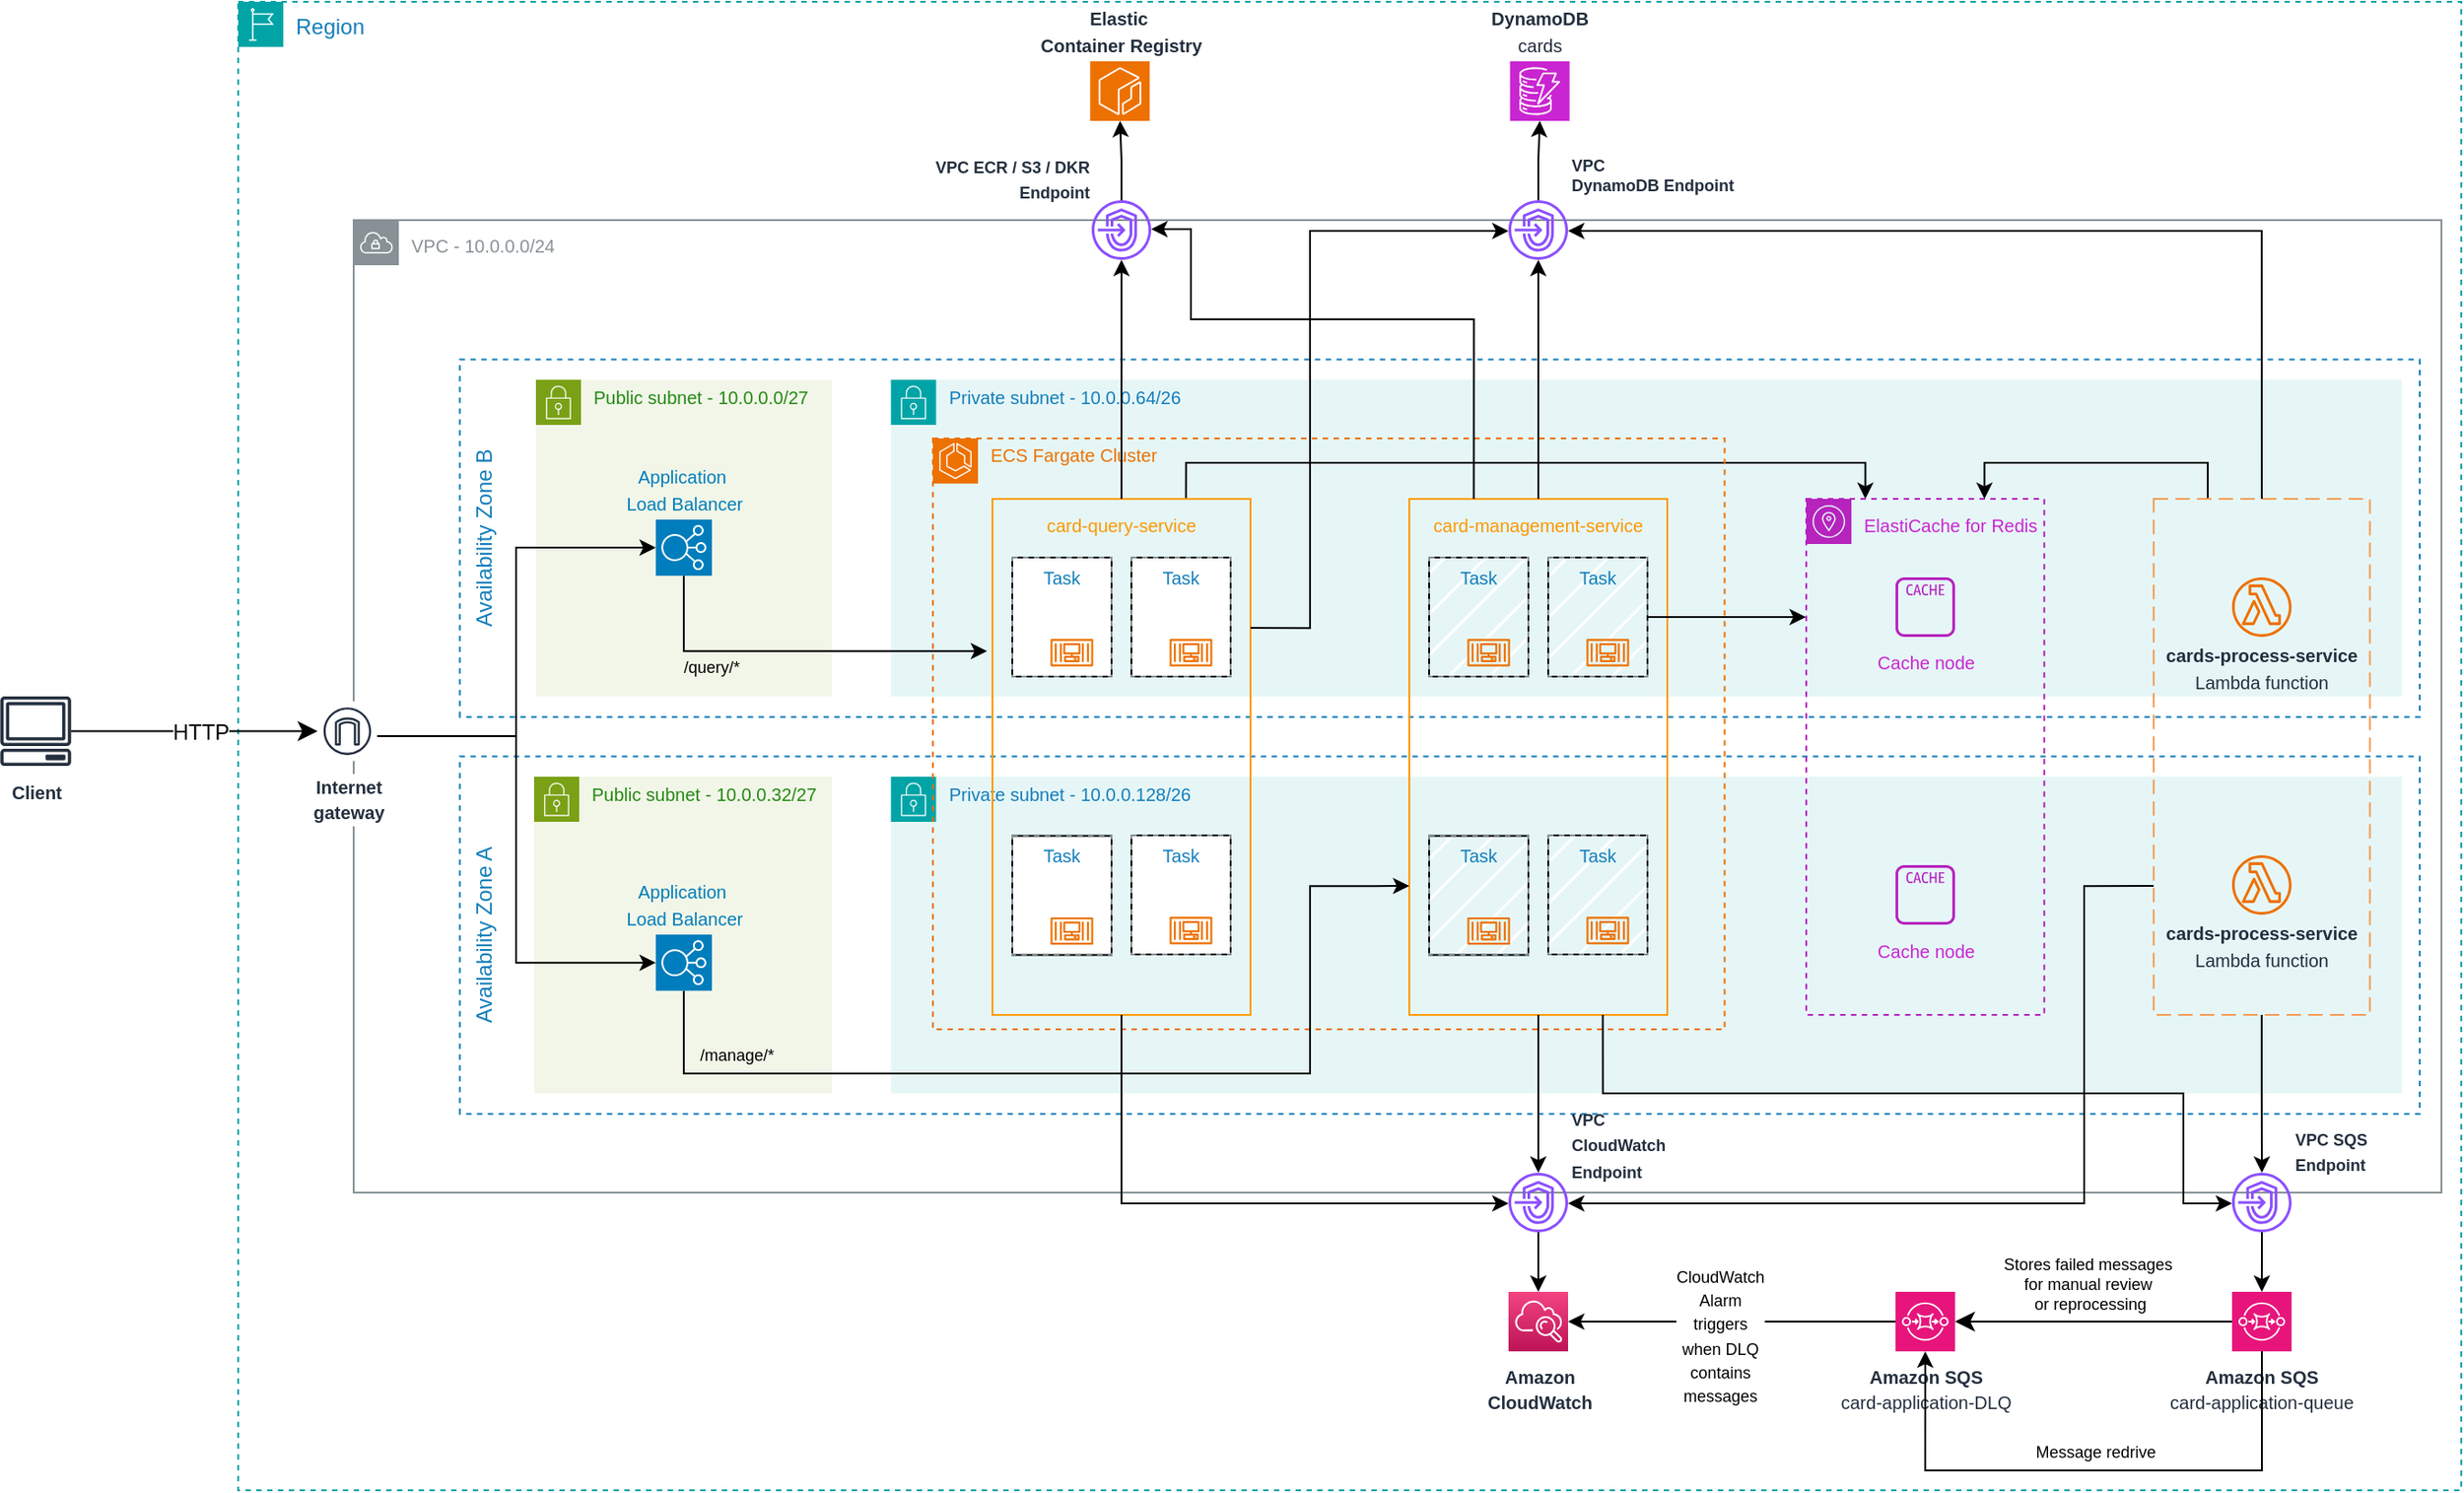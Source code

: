 <mxfile version="26.0.11">
  <diagram id="Ht1M8jgEwFfnCIfOTk4-" name="Page-1">
    <mxGraphModel dx="2288" dy="944" grid="1" gridSize="11" guides="1" tooltips="1" connect="1" arrows="1" fold="1" page="1" pageScale="1" pageWidth="827" pageHeight="1169" math="0" shadow="0">
      <root>
        <mxCell id="0" />
        <mxCell id="1" parent="0" />
        <mxCell id="OBDbfrFFLyQ_XfbNpogA-440" value="Region" style="points=[[0,0],[0.25,0],[0.5,0],[0.75,0],[1,0],[1,0.25],[1,0.5],[1,0.75],[1,1],[0.75,1],[0.5,1],[0.25,1],[0,1],[0,0.75],[0,0.5],[0,0.25]];outlineConnect=0;gradientColor=none;html=1;whiteSpace=wrap;fontSize=12;fontStyle=0;container=0;pointerEvents=0;collapsible=0;recursiveResize=0;shape=mxgraph.aws4.group;grIcon=mxgraph.aws4.group_region;strokeColor=#00A4A6;fillColor=none;verticalAlign=top;align=left;spacingLeft=30;fontColor=#147EBA;dashed=1;" vertex="1" parent="1">
          <mxGeometry x="-682" y="88" width="1232" height="825" as="geometry" />
        </mxCell>
        <mxCell id="OBDbfrFFLyQ_XfbNpogA-289" value="Availability Zone A" style="fillColor=none;strokeColor=#147EBA;dashed=1;verticalAlign=top;fontStyle=0;fontColor=#147EBA;whiteSpace=wrap;html=1;rotation=-90;" vertex="1" parent="1">
          <mxGeometry x="-115.17" y="62.21" width="198.12" height="1086.13" as="geometry" />
        </mxCell>
        <mxCell id="OBDbfrFFLyQ_XfbNpogA-439" value="&lt;font style=&quot;font-size: 10px;&quot;&gt;VPC - 10.0.0.0/24&lt;/font&gt;" style="sketch=0;outlineConnect=0;gradientColor=none;html=1;whiteSpace=wrap;fontSize=12;fontStyle=0;shape=mxgraph.aws4.group;grIcon=mxgraph.aws4.group_vpc;strokeColor=#879196;fillColor=none;verticalAlign=top;align=left;spacingLeft=30;fontColor=#879196;dashed=0;" vertex="1" parent="1">
          <mxGeometry x="-618" y="209" width="1157" height="539" as="geometry" />
        </mxCell>
        <mxCell id="OBDbfrFFLyQ_XfbNpogA-331" value="&lt;font style=&quot;font-size: 10px;&quot;&gt;Private subnet&lt;/font&gt;&lt;span style=&quot;font-size: 10px;&quot;&gt;&amp;nbsp;- 10.0.0.128/26&lt;/span&gt;" style="points=[[0,0],[0.25,0],[0.5,0],[0.75,0],[1,0],[1,0.25],[1,0.5],[1,0.75],[1,1],[0.75,1],[0.5,1],[0.25,1],[0,1],[0,0.75],[0,0.5],[0,0.25]];outlineConnect=0;gradientColor=none;html=1;whiteSpace=wrap;fontSize=12;fontStyle=0;container=1;pointerEvents=0;collapsible=0;recursiveResize=0;shape=mxgraph.aws4.group;grIcon=mxgraph.aws4.group_security_group;grStroke=0;strokeColor=#00A4A6;fillColor=#E6F6F7;verticalAlign=top;align=left;spacingLeft=30;fontColor=#147EBA;dashed=0;movable=1;resizable=1;rotatable=1;deletable=1;editable=1;locked=0;connectable=1;spacingTop=-5;" vertex="1" parent="1">
          <mxGeometry x="-320.25" y="517.56" width="837.25" height="175.45" as="geometry" />
        </mxCell>
        <mxCell id="OBDbfrFFLyQ_XfbNpogA-227" value="Availability Zone B" style="fillColor=none;strokeColor=#147EBA;dashed=1;verticalAlign=top;fontStyle=0;fontColor=#147EBA;whiteSpace=wrap;html=1;rotation=-90;movable=1;resizable=1;rotatable=1;deletable=1;editable=1;locked=0;connectable=1;" vertex="1" parent="1">
          <mxGeometry x="-115.17" y="-157.8" width="198.12" height="1086.15" as="geometry" />
        </mxCell>
        <mxCell id="OBDbfrFFLyQ_XfbNpogA-23" value="&lt;font style=&quot;font-size: 10px;&quot;&gt;Private subnet -&amp;nbsp;&lt;/font&gt;&lt;span style=&quot;font-size: 10px;&quot;&gt;10.0.0.64/26&lt;/span&gt;" style="points=[[0,0],[0.25,0],[0.5,0],[0.75,0],[1,0],[1,0.25],[1,0.5],[1,0.75],[1,1],[0.75,1],[0.5,1],[0.25,1],[0,1],[0,0.75],[0,0.5],[0,0.25]];outlineConnect=0;gradientColor=none;html=1;whiteSpace=wrap;fontSize=12;fontStyle=0;container=1;pointerEvents=0;collapsible=0;recursiveResize=0;shape=mxgraph.aws4.group;grIcon=mxgraph.aws4.group_security_group;grStroke=0;strokeColor=#00A4A6;fillColor=#E6F6F7;verticalAlign=top;align=left;spacingLeft=30;fontColor=#147EBA;dashed=0;movable=1;resizable=1;rotatable=1;deletable=1;editable=1;locked=0;connectable=1;spacingTop=-5;" vertex="1" parent="1">
          <mxGeometry x="-320.25" y="297.55" width="837.25" height="175.45" as="geometry" />
        </mxCell>
        <mxCell id="OBDbfrFFLyQ_XfbNpogA-418" style="edgeStyle=orthogonalEdgeStyle;rounded=0;orthogonalLoop=1;jettySize=auto;html=1;exitX=0.75;exitY=0;exitDx=0;exitDy=0;" edge="1" parent="OBDbfrFFLyQ_XfbNpogA-23" source="OBDbfrFFLyQ_XfbNpogA-59" target="OBDbfrFFLyQ_XfbNpogA-207">
          <mxGeometry relative="1" as="geometry">
            <Array as="points">
              <mxPoint x="164" y="46" />
              <mxPoint x="540" y="46" />
            </Array>
          </mxGeometry>
        </mxCell>
        <mxCell id="OBDbfrFFLyQ_XfbNpogA-59" value="&lt;font style=&quot;font-size: 10px; color: rgb(252, 151, 0);&quot;&gt;card-query-service&lt;/font&gt;" style="fillColor=none;strokeColor=#FF9900;verticalAlign=top;fontStyle=0;fontColor=#147EBA;whiteSpace=wrap;html=1;movable=1;resizable=1;rotatable=1;deletable=1;editable=1;locked=0;connectable=1;" vertex="1" parent="OBDbfrFFLyQ_XfbNpogA-23">
          <mxGeometry x="56.25" y="66" width="143" height="286" as="geometry" />
        </mxCell>
        <mxCell id="OBDbfrFFLyQ_XfbNpogA-176" value="" style="group;strokeColor=default;fillColor=default;" vertex="1" connectable="0" parent="OBDbfrFFLyQ_XfbNpogA-23">
          <mxGeometry x="67.25" y="98.45" width="55" height="66" as="geometry" />
        </mxCell>
        <mxCell id="PZve3WB99vvV3nz0ZgWc-186" value="&lt;span style=&quot;color: rgb(20, 126, 186);&quot;&gt;&lt;font style=&quot;font-size: 10px;&quot;&gt;Task&lt;/font&gt;&lt;/span&gt;" style="outlineConnect=0;gradientColor=none;html=1;whiteSpace=wrap;fontSize=12;fontStyle=0;strokeColor=#879196;fillColor=none;verticalAlign=top;align=center;fontColor=#879196;dashed=1;spacingTop=-3;" parent="OBDbfrFFLyQ_XfbNpogA-176" vertex="1">
          <mxGeometry width="55" height="66" as="geometry" />
        </mxCell>
        <mxCell id="PZve3WB99vvV3nz0ZgWc-184" value="" style="shape=image;html=1;verticalAlign=top;verticalLabelPosition=bottom;labelBackgroundColor=#ffffff;imageAspect=0;aspect=fixed;image=https://cdn0.iconfinder.com/data/icons/social-media-2104/24/social_media_social_media_logo_docker-128.png" parent="OBDbfrFFLyQ_XfbNpogA-176" vertex="1">
          <mxGeometry x="10.155" y="25.12" width="20" height="20" as="geometry" />
        </mxCell>
        <mxCell id="PZve3WB99vvV3nz0ZgWc-185" value="" style="sketch=0;outlineConnect=0;fontColor=#232F3E;gradientColor=none;fillColor=#ED7100;strokeColor=none;dashed=0;verticalLabelPosition=bottom;verticalAlign=top;align=center;html=1;fontSize=12;fontStyle=0;aspect=fixed;pointerEvents=1;shape=mxgraph.aws4.container_3;" parent="OBDbfrFFLyQ_XfbNpogA-176" vertex="1">
          <mxGeometry x="21.19" y="45.12" width="23.625" height="15.251" as="geometry" />
        </mxCell>
        <mxCell id="OBDbfrFFLyQ_XfbNpogA-177" value="" style="group;strokeColor=default;fillColor=default;" vertex="1" connectable="0" parent="OBDbfrFFLyQ_XfbNpogA-23">
          <mxGeometry x="133.25" y="98.45" width="55" height="66" as="geometry" />
        </mxCell>
        <mxCell id="OBDbfrFFLyQ_XfbNpogA-178" value="&lt;span style=&quot;color: rgb(20, 126, 186);&quot;&gt;&lt;font style=&quot;font-size: 10px;&quot;&gt;Task&lt;/font&gt;&lt;/span&gt;" style="outlineConnect=0;gradientColor=none;html=1;whiteSpace=wrap;fontSize=12;fontStyle=0;strokeColor=#879196;fillColor=none;verticalAlign=top;align=center;fontColor=#879196;dashed=1;spacingTop=-3;" vertex="1" parent="OBDbfrFFLyQ_XfbNpogA-177">
          <mxGeometry width="55" height="66" as="geometry" />
        </mxCell>
        <mxCell id="OBDbfrFFLyQ_XfbNpogA-179" value="" style="shape=image;html=1;verticalAlign=top;verticalLabelPosition=bottom;labelBackgroundColor=#ffffff;imageAspect=0;aspect=fixed;image=https://cdn0.iconfinder.com/data/icons/social-media-2104/24/social_media_social_media_logo_docker-128.png" vertex="1" parent="OBDbfrFFLyQ_XfbNpogA-177">
          <mxGeometry x="10.155" y="25.12" width="20" height="20" as="geometry" />
        </mxCell>
        <mxCell id="OBDbfrFFLyQ_XfbNpogA-180" value="" style="sketch=0;outlineConnect=0;fontColor=#232F3E;gradientColor=none;fillColor=#ED7100;strokeColor=none;dashed=0;verticalLabelPosition=bottom;verticalAlign=top;align=center;html=1;fontSize=12;fontStyle=0;aspect=fixed;pointerEvents=1;shape=mxgraph.aws4.container_3;" vertex="1" parent="OBDbfrFFLyQ_XfbNpogA-177">
          <mxGeometry x="21.19" y="45.12" width="23.625" height="15.251" as="geometry" />
        </mxCell>
        <mxCell id="OBDbfrFFLyQ_XfbNpogA-181" value="" style="group;strokeColor=default;fillColor=default;" vertex="1" connectable="0" parent="OBDbfrFFLyQ_XfbNpogA-23">
          <mxGeometry x="67.25" y="252.73" width="55" height="66" as="geometry" />
        </mxCell>
        <mxCell id="OBDbfrFFLyQ_XfbNpogA-182" value="&lt;span style=&quot;color: rgb(20, 126, 186);&quot;&gt;&lt;font style=&quot;font-size: 10px;&quot;&gt;Task&lt;/font&gt;&lt;/span&gt;" style="outlineConnect=0;gradientColor=none;html=1;whiteSpace=wrap;fontSize=12;fontStyle=0;strokeColor=#879196;fillColor=none;verticalAlign=top;align=center;fontColor=#879196;dashed=1;spacingTop=-3;" vertex="1" parent="OBDbfrFFLyQ_XfbNpogA-181">
          <mxGeometry width="55" height="66" as="geometry" />
        </mxCell>
        <mxCell id="OBDbfrFFLyQ_XfbNpogA-183" value="" style="shape=image;html=1;verticalAlign=top;verticalLabelPosition=bottom;labelBackgroundColor=#ffffff;imageAspect=0;aspect=fixed;image=https://cdn0.iconfinder.com/data/icons/social-media-2104/24/social_media_social_media_logo_docker-128.png" vertex="1" parent="OBDbfrFFLyQ_XfbNpogA-181">
          <mxGeometry x="10.155" y="25.12" width="20" height="20" as="geometry" />
        </mxCell>
        <mxCell id="OBDbfrFFLyQ_XfbNpogA-184" value="" style="sketch=0;outlineConnect=0;fontColor=#232F3E;gradientColor=none;fillColor=#ED7100;strokeColor=none;dashed=0;verticalLabelPosition=bottom;verticalAlign=top;align=center;html=1;fontSize=12;fontStyle=0;aspect=fixed;pointerEvents=1;shape=mxgraph.aws4.container_3;" vertex="1" parent="OBDbfrFFLyQ_XfbNpogA-181">
          <mxGeometry x="21.19" y="45.12" width="23.625" height="15.251" as="geometry" />
        </mxCell>
        <mxCell id="OBDbfrFFLyQ_XfbNpogA-362" value="&lt;font style=&quot;font-size: 10px; color: rgb(252, 151, 0);&quot;&gt;card-management-service&lt;/font&gt;" style="fillColor=none;strokeColor=#FF9900;verticalAlign=top;fontStyle=0;fontColor=#147EBA;whiteSpace=wrap;html=1;" vertex="1" parent="OBDbfrFFLyQ_XfbNpogA-23">
          <mxGeometry x="287.25" y="66" width="143" height="286" as="geometry" />
        </mxCell>
        <mxCell id="OBDbfrFFLyQ_XfbNpogA-363" value="" style="group;strokeColor=default;fillColor=default;fillStyle=hatch;" vertex="1" connectable="0" parent="OBDbfrFFLyQ_XfbNpogA-23">
          <mxGeometry x="298.25" y="98.45" width="55" height="66" as="geometry" />
        </mxCell>
        <mxCell id="OBDbfrFFLyQ_XfbNpogA-364" value="&lt;span style=&quot;color: rgb(20, 126, 186);&quot;&gt;&lt;font style=&quot;font-size: 10px;&quot;&gt;Task&lt;/font&gt;&lt;/span&gt;" style="outlineConnect=0;gradientColor=none;html=1;whiteSpace=wrap;fontSize=12;fontStyle=0;strokeColor=#879196;fillColor=none;verticalAlign=top;align=center;fontColor=#879196;dashed=1;spacingTop=-3;" vertex="1" parent="OBDbfrFFLyQ_XfbNpogA-363">
          <mxGeometry width="55" height="66" as="geometry" />
        </mxCell>
        <mxCell id="OBDbfrFFLyQ_XfbNpogA-365" value="" style="shape=image;html=1;verticalAlign=top;verticalLabelPosition=bottom;labelBackgroundColor=#ffffff;imageAspect=0;aspect=fixed;image=https://cdn0.iconfinder.com/data/icons/social-media-2104/24/social_media_social_media_logo_docker-128.png" vertex="1" parent="OBDbfrFFLyQ_XfbNpogA-363">
          <mxGeometry x="10.155" y="25.12" width="20" height="20" as="geometry" />
        </mxCell>
        <mxCell id="OBDbfrFFLyQ_XfbNpogA-366" value="" style="sketch=0;outlineConnect=0;fontColor=#232F3E;gradientColor=none;fillColor=#ED7100;strokeColor=none;dashed=0;verticalLabelPosition=bottom;verticalAlign=top;align=center;html=1;fontSize=12;fontStyle=0;aspect=fixed;pointerEvents=1;shape=mxgraph.aws4.container_3;" vertex="1" parent="OBDbfrFFLyQ_XfbNpogA-363">
          <mxGeometry x="21.19" y="45.12" width="23.625" height="15.251" as="geometry" />
        </mxCell>
        <mxCell id="OBDbfrFFLyQ_XfbNpogA-367" value="" style="group;strokeColor=default;fillColor=default;fillStyle=hatch;" vertex="1" connectable="0" parent="OBDbfrFFLyQ_XfbNpogA-23">
          <mxGeometry x="364.25" y="98.45" width="55" height="66" as="geometry" />
        </mxCell>
        <mxCell id="OBDbfrFFLyQ_XfbNpogA-368" value="&lt;span style=&quot;color: rgb(20, 126, 186);&quot;&gt;&lt;font style=&quot;font-size: 10px;&quot;&gt;Task&lt;/font&gt;&lt;/span&gt;" style="outlineConnect=0;gradientColor=none;html=1;whiteSpace=wrap;fontSize=12;fontStyle=0;strokeColor=#879196;fillColor=none;verticalAlign=top;align=center;fontColor=#879196;dashed=1;spacingTop=-3;" vertex="1" parent="OBDbfrFFLyQ_XfbNpogA-367">
          <mxGeometry width="55" height="66" as="geometry" />
        </mxCell>
        <mxCell id="OBDbfrFFLyQ_XfbNpogA-369" value="" style="shape=image;html=1;verticalAlign=top;verticalLabelPosition=bottom;labelBackgroundColor=#ffffff;imageAspect=0;aspect=fixed;image=https://cdn0.iconfinder.com/data/icons/social-media-2104/24/social_media_social_media_logo_docker-128.png" vertex="1" parent="OBDbfrFFLyQ_XfbNpogA-367">
          <mxGeometry x="10.155" y="25.12" width="20" height="20" as="geometry" />
        </mxCell>
        <mxCell id="OBDbfrFFLyQ_XfbNpogA-370" value="" style="sketch=0;outlineConnect=0;fontColor=#232F3E;gradientColor=none;fillColor=#ED7100;strokeColor=none;dashed=0;verticalLabelPosition=bottom;verticalAlign=top;align=center;html=1;fontSize=12;fontStyle=0;aspect=fixed;pointerEvents=1;shape=mxgraph.aws4.container_3;" vertex="1" parent="OBDbfrFFLyQ_XfbNpogA-367">
          <mxGeometry x="21.19" y="45.12" width="23.625" height="15.251" as="geometry" />
        </mxCell>
        <mxCell id="OBDbfrFFLyQ_XfbNpogA-371" value="" style="group;strokeColor=default;fillColor=default;fillStyle=hatch;" vertex="1" connectable="0" parent="OBDbfrFFLyQ_XfbNpogA-23">
          <mxGeometry x="298.25" y="252.73" width="55" height="66" as="geometry" />
        </mxCell>
        <mxCell id="OBDbfrFFLyQ_XfbNpogA-372" value="&lt;span style=&quot;color: rgb(20, 126, 186);&quot;&gt;&lt;font style=&quot;font-size: 10px;&quot;&gt;Task&lt;/font&gt;&lt;/span&gt;" style="outlineConnect=0;gradientColor=none;html=1;whiteSpace=wrap;fontSize=12;fontStyle=0;strokeColor=#879196;fillColor=none;verticalAlign=top;align=center;fontColor=#879196;dashed=1;spacingTop=-3;" vertex="1" parent="OBDbfrFFLyQ_XfbNpogA-371">
          <mxGeometry width="55" height="66" as="geometry" />
        </mxCell>
        <mxCell id="OBDbfrFFLyQ_XfbNpogA-373" value="" style="shape=image;html=1;verticalAlign=top;verticalLabelPosition=bottom;labelBackgroundColor=#ffffff;imageAspect=0;aspect=fixed;image=https://cdn0.iconfinder.com/data/icons/social-media-2104/24/social_media_social_media_logo_docker-128.png" vertex="1" parent="OBDbfrFFLyQ_XfbNpogA-371">
          <mxGeometry x="10.155" y="25.12" width="20" height="20" as="geometry" />
        </mxCell>
        <mxCell id="OBDbfrFFLyQ_XfbNpogA-374" value="" style="sketch=0;outlineConnect=0;fontColor=#232F3E;gradientColor=none;fillColor=#ED7100;strokeColor=none;dashed=0;verticalLabelPosition=bottom;verticalAlign=top;align=center;html=1;fontSize=12;fontStyle=0;aspect=fixed;pointerEvents=1;shape=mxgraph.aws4.container_3;" vertex="1" parent="OBDbfrFFLyQ_XfbNpogA-371">
          <mxGeometry x="21.19" y="45.12" width="23.625" height="15.251" as="geometry" />
        </mxCell>
        <mxCell id="OBDbfrFFLyQ_XfbNpogA-375" value="" style="group;strokeColor=default;fillColor=default;fillStyle=hatch;" vertex="1" connectable="0" parent="OBDbfrFFLyQ_XfbNpogA-23">
          <mxGeometry x="364.25" y="252.45" width="55" height="66" as="geometry" />
        </mxCell>
        <mxCell id="OBDbfrFFLyQ_XfbNpogA-376" value="&lt;span style=&quot;color: rgb(20, 126, 186);&quot;&gt;&lt;font style=&quot;font-size: 10px;&quot;&gt;Task&lt;/font&gt;&lt;/span&gt;" style="outlineConnect=0;gradientColor=none;html=1;whiteSpace=wrap;fontSize=12;fontStyle=0;strokeColor=#879196;fillColor=none;verticalAlign=top;align=center;fontColor=#879196;dashed=1;spacingTop=-3;" vertex="1" parent="OBDbfrFFLyQ_XfbNpogA-375">
          <mxGeometry width="55" height="66" as="geometry" />
        </mxCell>
        <mxCell id="OBDbfrFFLyQ_XfbNpogA-377" value="" style="shape=image;html=1;verticalAlign=top;verticalLabelPosition=bottom;labelBackgroundColor=#ffffff;imageAspect=0;aspect=fixed;image=https://cdn0.iconfinder.com/data/icons/social-media-2104/24/social_media_social_media_logo_docker-128.png" vertex="1" parent="OBDbfrFFLyQ_XfbNpogA-375">
          <mxGeometry x="11" y="25.97" width="19.15" height="19.15" as="geometry" />
        </mxCell>
        <mxCell id="OBDbfrFFLyQ_XfbNpogA-378" value="" style="sketch=0;outlineConnect=0;fontColor=#232F3E;gradientColor=none;fillColor=#ED7100;strokeColor=none;dashed=0;verticalLabelPosition=bottom;verticalAlign=top;align=center;html=1;fontSize=12;fontStyle=0;aspect=fixed;pointerEvents=1;shape=mxgraph.aws4.container_3;" vertex="1" parent="OBDbfrFFLyQ_XfbNpogA-375">
          <mxGeometry x="21.19" y="45.12" width="23.625" height="15.251" as="geometry" />
        </mxCell>
        <mxCell id="OBDbfrFFLyQ_XfbNpogA-207" value="&lt;span style=&quot;color: rgb(201, 37, 209);&quot;&gt;&lt;font style=&quot;font-size: 10px;&quot;&gt;ElastiCache&amp;nbsp;&lt;/font&gt;&lt;/span&gt;&lt;span style=&quot;font-size: 10px; color: rgb(201, 37, 209);&quot;&gt;for Redis&lt;/span&gt;" style="sketch=0;outlineConnect=0;gradientColor=none;html=1;whiteSpace=wrap;fontSize=12;fontStyle=0;shape=mxgraph.aws4.group;grIcon=mxgraph.aws4.group_availability_zone;strokeColor=#B623BD;fillColor=none;verticalAlign=top;align=left;spacingLeft=30;fontColor=#545B64;dashed=1;movable=1;resizable=1;rotatable=1;deletable=1;editable=1;locked=0;connectable=1;" vertex="1" parent="OBDbfrFFLyQ_XfbNpogA-23">
          <mxGeometry x="507.25" y="66" width="131.88" height="286" as="geometry" />
        </mxCell>
        <mxCell id="OBDbfrFFLyQ_XfbNpogA-401" style="edgeStyle=orthogonalEdgeStyle;rounded=0;orthogonalLoop=1;jettySize=auto;html=1;exitX=0.25;exitY=0;exitDx=0;exitDy=0;" edge="1" parent="OBDbfrFFLyQ_XfbNpogA-23" source="OBDbfrFFLyQ_XfbNpogA-218" target="OBDbfrFFLyQ_XfbNpogA-207">
          <mxGeometry relative="1" as="geometry">
            <Array as="points">
              <mxPoint x="730" y="46" />
              <mxPoint x="606" y="46" />
            </Array>
          </mxGeometry>
        </mxCell>
        <mxCell id="OBDbfrFFLyQ_XfbNpogA-218" value="" style="rounded=0;arcSize=10;dashed=1;strokeColor=#F59D56;fillColor=none;gradientColor=none;dashPattern=8 4;strokeWidth=1;glass=0;" vertex="1" parent="OBDbfrFFLyQ_XfbNpogA-23">
          <mxGeometry x="699.79" y="66" width="119.81" height="286" as="geometry" />
        </mxCell>
        <mxCell id="OBDbfrFFLyQ_XfbNpogA-216" value="&lt;b&gt;&lt;font style=&quot;font-size: 10px;&quot;&gt;cards-&lt;/font&gt;&lt;/b&gt;&lt;b&gt;&lt;font style=&quot;font-size: 10px;&quot;&gt;process&lt;/font&gt;&lt;/b&gt;&lt;b&gt;&lt;font style=&quot;font-size: 10px;&quot;&gt;-service&lt;/font&gt;&lt;/b&gt;&lt;div&gt;&lt;font style=&quot;font-size: 10px;&quot;&gt;Lambda function&lt;/font&gt;&lt;/div&gt;" style="sketch=0;outlineConnect=0;fontColor=#232F3E;gradientColor=none;fillColor=#ED7100;strokeColor=none;dashed=0;verticalLabelPosition=bottom;verticalAlign=middle;align=center;html=1;fontSize=12;fontStyle=0;aspect=fixed;pointerEvents=1;shape=mxgraph.aws4.lambda_function;" vertex="1" parent="OBDbfrFFLyQ_XfbNpogA-23">
          <mxGeometry x="743.2" y="109.45" width="33" height="33" as="geometry" />
        </mxCell>
        <mxCell id="OBDbfrFFLyQ_XfbNpogA-217" value="&lt;b&gt;&lt;font style=&quot;font-size: 10px;&quot;&gt;cards-&lt;/font&gt;&lt;/b&gt;&lt;b&gt;&lt;font style=&quot;font-size: 10px;&quot;&gt;process&lt;/font&gt;&lt;/b&gt;&lt;b&gt;&lt;font style=&quot;font-size: 10px;&quot;&gt;-service&lt;/font&gt;&lt;/b&gt;&lt;div&gt;&lt;font style=&quot;font-size: 10px;&quot;&gt;Lambda function&lt;/font&gt;&lt;/div&gt;" style="sketch=0;outlineConnect=0;fontColor=#232F3E;gradientColor=none;fillColor=#ED7100;strokeColor=none;dashed=0;verticalLabelPosition=bottom;verticalAlign=middle;align=center;html=1;fontSize=12;fontStyle=0;aspect=fixed;pointerEvents=1;shape=mxgraph.aws4.lambda_function;" vertex="1" parent="OBDbfrFFLyQ_XfbNpogA-23">
          <mxGeometry x="743.2" y="263.45" width="33" height="33" as="geometry" />
        </mxCell>
        <mxCell id="OBDbfrFFLyQ_XfbNpogA-214" value="&lt;font style=&quot;font-size: 10px; color: rgb(201, 37, 209);&quot;&gt;Cache node&lt;/font&gt;" style="sketch=0;outlineConnect=0;fontColor=#232F3E;gradientColor=none;fillColor=#B623BD;strokeColor=none;dashed=0;verticalLabelPosition=bottom;verticalAlign=top;align=center;html=1;fontSize=12;fontStyle=0;aspect=fixed;pointerEvents=1;shape=mxgraph.aws4.cache_node;" vertex="1" parent="OBDbfrFFLyQ_XfbNpogA-23">
          <mxGeometry x="556.69" y="109.45" width="33" height="33" as="geometry" />
        </mxCell>
        <mxCell id="OBDbfrFFLyQ_XfbNpogA-399" style="edgeStyle=orthogonalEdgeStyle;rounded=0;orthogonalLoop=1;jettySize=auto;html=1;" edge="1" parent="OBDbfrFFLyQ_XfbNpogA-23" source="OBDbfrFFLyQ_XfbNpogA-368" target="OBDbfrFFLyQ_XfbNpogA-207">
          <mxGeometry relative="1" as="geometry">
            <Array as="points">
              <mxPoint x="507" y="131" />
              <mxPoint x="507" y="131" />
            </Array>
          </mxGeometry>
        </mxCell>
        <mxCell id="OBDbfrFFLyQ_XfbNpogA-35" value="&lt;span style=&quot;color: rgb(237, 113, 0);&quot;&gt;&lt;font style=&quot;font-size: 10px;&quot;&gt;ECS Fargate&amp;nbsp;&lt;/font&gt;&lt;/span&gt;&lt;span style=&quot;color: rgb(237, 113, 0); font-size: 10px;&quot;&gt;Cluster&lt;/span&gt;" style="sketch=0;outlineConnect=0;gradientColor=none;html=1;whiteSpace=wrap;fontSize=12;fontStyle=0;shape=mxgraph.aws4.group;grIcon=mxgraph.aws4.group_availability_zone;strokeColor=#ED7100;fillColor=none;verticalAlign=top;align=left;spacingLeft=30;fontColor=#545B64;dashed=1;movable=1;resizable=1;rotatable=1;deletable=1;editable=1;locked=0;connectable=1;spacingTop=-5;" vertex="1" parent="OBDbfrFFLyQ_XfbNpogA-23">
          <mxGeometry x="23.25" y="32.45" width="438.75" height="327.55" as="geometry" />
        </mxCell>
        <mxCell id="OBDbfrFFLyQ_XfbNpogA-380" value="" style="sketch=0;points=[[0,0,0],[0.25,0,0],[0.5,0,0],[0.75,0,0],[1,0,0],[0,1,0],[0.25,1,0],[0.5,1,0],[0.75,1,0],[1,1,0],[0,0.25,0],[0,0.5,0],[0,0.75,0],[1,0.25,0],[1,0.5,0],[1,0.75,0]];outlineConnect=0;fontColor=#232F3E;fillColor=#ED7100;strokeColor=#ffffff;dashed=0;verticalLabelPosition=bottom;verticalAlign=top;align=center;html=1;fontSize=12;fontStyle=0;aspect=fixed;shape=mxgraph.aws4.resourceIcon;resIcon=mxgraph.aws4.ecs;" vertex="1" parent="OBDbfrFFLyQ_XfbNpogA-23">
          <mxGeometry x="23.25" y="32.45" width="25" height="25" as="geometry" />
        </mxCell>
        <mxCell id="OBDbfrFFLyQ_XfbNpogA-232" value="&lt;font style=&quot;font-size: 10px;&quot;&gt;Public subnet -&amp;nbsp;&lt;/font&gt;&lt;span style=&quot;font-size: 10px;&quot;&gt;10.0.0.32/27&lt;/span&gt;" style="points=[[0,0],[0.25,0],[0.5,0],[0.75,0],[1,0],[1,0.25],[1,0.5],[1,0.75],[1,1],[0.75,1],[0.5,1],[0.25,1],[0,1],[0,0.75],[0,0.5],[0,0.25]];outlineConnect=0;gradientColor=none;html=1;whiteSpace=wrap;fontSize=12;fontStyle=0;container=0;pointerEvents=0;collapsible=0;recursiveResize=0;shape=mxgraph.aws4.group;grIcon=mxgraph.aws4.group_security_group;grStroke=0;strokeColor=#7AA116;fillColor=#F2F6E8;verticalAlign=top;align=left;spacingLeft=30;fontColor=#248814;dashed=0;movable=1;resizable=1;rotatable=1;deletable=1;editable=1;locked=0;connectable=1;spacingTop=-5;" vertex="1" parent="1">
          <mxGeometry x="-518.01" y="517.56" width="165" height="175.44" as="geometry" />
        </mxCell>
        <mxCell id="OBDbfrFFLyQ_XfbNpogA-22" value="&lt;font style=&quot;font-size: 10px;&quot;&gt;Public subnet -&amp;nbsp;&lt;/font&gt;&lt;span style=&quot;font-size: 10px;&quot;&gt;10.0.0.0/27&lt;/span&gt;" style="points=[[0,0],[0.25,0],[0.5,0],[0.75,0],[1,0],[1,0.25],[1,0.5],[1,0.75],[1,1],[0.75,1],[0.5,1],[0.25,1],[0,1],[0,0.75],[0,0.5],[0,0.25]];outlineConnect=0;gradientColor=none;html=1;whiteSpace=wrap;fontSize=12;fontStyle=0;container=0;pointerEvents=0;collapsible=0;recursiveResize=0;shape=mxgraph.aws4.group;grIcon=mxgraph.aws4.group_security_group;grStroke=0;strokeColor=#7AA116;fillColor=#F2F6E8;verticalAlign=top;align=left;spacingLeft=30;fontColor=#248814;dashed=0;movable=1;resizable=1;rotatable=1;deletable=1;editable=1;locked=0;connectable=1;spacingTop=-5;" vertex="1" parent="1">
          <mxGeometry x="-517" y="297.55" width="164" height="175.45" as="geometry" />
        </mxCell>
        <mxCell id="XqnvShgukf1ZBkbc0cCG-37" style="edgeStyle=none;curved=1;rounded=0;orthogonalLoop=1;jettySize=auto;html=1;fontFamily=Helvetica;fontSize=12;fontColor=default;labelBackgroundColor=#ffffff;startSize=8;endSize=8;startArrow=none;startFill=0;" parent="1" source="pDkn0Hh7Kn7PrUOE6tz0-1" target="XqnvShgukf1ZBkbc0cCG-33" edge="1">
          <mxGeometry relative="1" as="geometry" />
        </mxCell>
        <mxCell id="XqnvShgukf1ZBkbc0cCG-38" value="HTTP" style="edgeLabel;html=1;align=center;verticalAlign=middle;resizable=0;points=[];fontSize=12;strokeColor=default;fontFamily=Helvetica;fontColor=default;labelBackgroundColor=#ffffff;fillColor=default;" parent="XqnvShgukf1ZBkbc0cCG-37" vertex="1" connectable="0">
          <mxGeometry x="0.023" y="1" relative="1" as="geometry">
            <mxPoint x="1" y="1" as="offset" />
          </mxGeometry>
        </mxCell>
        <mxCell id="pDkn0Hh7Kn7PrUOE6tz0-1" value="&lt;b&gt;&lt;font style=&quot;font-size: 10px;&quot;&gt;Client&lt;/font&gt;&lt;/b&gt;" style="sketch=0;outlineConnect=0;fontColor=#232F3E;gradientColor=none;fillColor=#232F3D;strokeColor=none;dashed=0;verticalLabelPosition=bottom;verticalAlign=top;align=center;html=1;fontSize=12;fontStyle=0;aspect=fixed;pointerEvents=1;shape=mxgraph.aws4.client;" parent="1" vertex="1">
          <mxGeometry x="-814" y="473.0" width="39.58" height="38.56" as="geometry" />
        </mxCell>
        <mxCell id="pDkn0Hh7Kn7PrUOE6tz0-60" value="&lt;font&gt;&lt;b&gt;VPC DynamoDB&amp;nbsp;&lt;/b&gt;&lt;/font&gt;&lt;b&gt;Endpoint&lt;/b&gt;" style="sketch=0;outlineConnect=0;fontColor=#232F3E;gradientColor=none;fillColor=#8C4FFF;strokeColor=none;dashed=0;verticalLabelPosition=top;verticalAlign=bottom;align=left;html=1;fontSize=9;fontStyle=0;aspect=fixed;pointerEvents=1;shape=mxgraph.aws4.endpoints;horizontal=1;whiteSpace=wrap;labelPosition=right;spacing=2;spacingTop=2;" parent="1" vertex="1">
          <mxGeometry x="22.0" y="198" width="33" height="33" as="geometry" />
        </mxCell>
        <mxCell id="Hrtiky-oXQzt1fnqMrWW-63" value="&lt;font style=&quot;font-size: 9px;&quot;&gt;&lt;b&gt;VPC SQS&lt;/b&gt;&lt;/font&gt;&lt;div&gt;&lt;font style=&quot;font-size: 9px;&quot;&gt;&lt;b&gt;Endpoint&lt;/b&gt;&lt;/font&gt;&lt;/div&gt;" style="sketch=0;outlineConnect=0;fontColor=#232F3E;gradientColor=none;fillColor=#8C4FFF;strokeColor=none;dashed=0;verticalLabelPosition=top;verticalAlign=top;align=left;html=1;fontSize=12;fontStyle=0;aspect=fixed;pointerEvents=1;shape=mxgraph.aws4.endpoints;labelPosition=right;" parent="1" vertex="1">
          <mxGeometry x="422.95" y="737" width="33" height="33" as="geometry" />
        </mxCell>
        <mxCell id="XqnvShgukf1ZBkbc0cCG-33" value="&lt;font style=&quot;font-size: 10px;&quot;&gt;&lt;b&gt;Internet&lt;br&gt;gateway&lt;/b&gt;&lt;/font&gt;" style="sketch=0;outlineConnect=0;fontColor=#232F3E;gradientColor=none;strokeColor=#232F3E;fillColor=#ffffff;dashed=0;verticalLabelPosition=bottom;verticalAlign=top;align=center;html=1;fontSize=12;fontStyle=0;aspect=fixed;shape=mxgraph.aws4.resourceIcon;resIcon=mxgraph.aws4.internet_gateway;fontFamily=Helvetica;labelBackgroundColor=#ffffff;" parent="1" vertex="1">
          <mxGeometry x="-638" y="475.78" width="33" height="33" as="geometry" />
        </mxCell>
        <mxCell id="OBDbfrFFLyQ_XfbNpogA-437" style="edgeStyle=orthogonalEdgeStyle;rounded=0;orthogonalLoop=1;jettySize=auto;html=1;" edge="1" parent="1" source="PZve3WB99vvV3nz0ZgWc-149" target="cI-_qkn67fijJ2urr3SK-2">
          <mxGeometry relative="1" as="geometry" />
        </mxCell>
        <mxCell id="PZve3WB99vvV3nz0ZgWc-149" value="&lt;font style=&quot;font-size: 9px;&quot;&gt;&lt;b&gt;VPC CloudWatch&lt;/b&gt;&lt;/font&gt;&lt;div&gt;&lt;font style=&quot;font-size: 9px;&quot;&gt;&lt;b&gt;Endpoint&lt;/b&gt;&lt;/font&gt;&lt;/div&gt;" style="sketch=0;outlineConnect=0;fontColor=#232F3E;gradientColor=none;fillColor=#8C4FFF;strokeColor=none;dashed=0;verticalLabelPosition=top;verticalAlign=middle;align=left;html=1;fontSize=12;fontStyle=0;aspect=fixed;pointerEvents=1;shape=mxgraph.aws4.endpoints;horizontal=1;whiteSpace=wrap;labelPosition=right;" parent="1" vertex="1">
          <mxGeometry x="22.0" y="737" width="33" height="33" as="geometry" />
        </mxCell>
        <mxCell id="OBDbfrFFLyQ_XfbNpogA-305" value="" style="edgeStyle=orthogonalEdgeStyle;rounded=0;orthogonalLoop=1;jettySize=auto;html=1;" edge="1" parent="1" source="Hrtiky-oXQzt1fnqMrWW-56" target="XqnvShgukf1ZBkbc0cCG-86">
          <mxGeometry relative="1" as="geometry" />
        </mxCell>
        <mxCell id="Hrtiky-oXQzt1fnqMrWW-56" value="&lt;font style=&quot;font-size: 9px;&quot;&gt;&lt;b&gt;VPC ECR / S3 / DKR&lt;/b&gt;&lt;/font&gt;&lt;div&gt;&lt;font style=&quot;font-size: 9px;&quot;&gt;&lt;b&gt;Endpoint&lt;/b&gt;&lt;/font&gt;&lt;/div&gt;" style="sketch=0;outlineConnect=0;fontColor=#232F3E;gradientColor=none;fillColor=#8C4FFF;strokeColor=none;dashed=0;verticalLabelPosition=top;verticalAlign=top;align=right;html=1;fontSize=12;fontStyle=0;aspect=fixed;pointerEvents=1;shape=mxgraph.aws4.endpoints;labelPosition=left;" parent="1" vertex="1">
          <mxGeometry x="-209" y="198" width="33" height="33" as="geometry" />
        </mxCell>
        <mxCell id="OBDbfrFFLyQ_XfbNpogA-312" style="edgeStyle=orthogonalEdgeStyle;rounded=0;orthogonalLoop=1;jettySize=auto;html=1;entryX=0.5;entryY=1;entryDx=0;entryDy=0;entryPerimeter=0;" edge="1" parent="1" source="pDkn0Hh7Kn7PrUOE6tz0-60" target="XqnvShgukf1ZBkbc0cCG-21">
          <mxGeometry relative="1" as="geometry">
            <Array as="points">
              <mxPoint x="39" y="176" />
              <mxPoint x="39" y="176" />
            </Array>
          </mxGeometry>
        </mxCell>
        <mxCell id="OBDbfrFFLyQ_XfbNpogA-185" value="" style="group;strokeColor=default;fillColor=default;" vertex="1" connectable="0" parent="1">
          <mxGeometry x="-187" y="550" width="55" height="66" as="geometry" />
        </mxCell>
        <mxCell id="OBDbfrFFLyQ_XfbNpogA-186" value="&lt;span style=&quot;color: rgb(20, 126, 186);&quot;&gt;&lt;font style=&quot;font-size: 10px;&quot;&gt;Task&lt;/font&gt;&lt;/span&gt;" style="outlineConnect=0;gradientColor=none;html=1;whiteSpace=wrap;fontSize=12;fontStyle=0;strokeColor=#879196;fillColor=none;verticalAlign=top;align=center;fontColor=#879196;dashed=1;spacingTop=-3;" vertex="1" parent="OBDbfrFFLyQ_XfbNpogA-185">
          <mxGeometry width="55" height="66" as="geometry" />
        </mxCell>
        <mxCell id="OBDbfrFFLyQ_XfbNpogA-187" value="" style="shape=image;html=1;verticalAlign=top;verticalLabelPosition=bottom;labelBackgroundColor=#ffffff;imageAspect=0;aspect=fixed;image=https://cdn0.iconfinder.com/data/icons/social-media-2104/24/social_media_social_media_logo_docker-128.png" vertex="1" parent="OBDbfrFFLyQ_XfbNpogA-185">
          <mxGeometry x="11" y="25.97" width="19.15" height="19.15" as="geometry" />
        </mxCell>
        <mxCell id="OBDbfrFFLyQ_XfbNpogA-188" value="" style="sketch=0;outlineConnect=0;fontColor=#232F3E;gradientColor=none;fillColor=#ED7100;strokeColor=none;dashed=0;verticalLabelPosition=bottom;verticalAlign=top;align=center;html=1;fontSize=12;fontStyle=0;aspect=fixed;pointerEvents=1;shape=mxgraph.aws4.container_3;" vertex="1" parent="OBDbfrFFLyQ_XfbNpogA-185">
          <mxGeometry x="21.19" y="45.12" width="23.625" height="15.251" as="geometry" />
        </mxCell>
        <mxCell id="OBDbfrFFLyQ_XfbNpogA-288" value="&lt;span style=&quot;caret-color: rgb(0, 125, 188); color: rgb(0, 125, 188); font-size: 10px;&quot;&gt;Application&amp;nbsp;&lt;/span&gt;&lt;div&gt;&lt;span style=&quot;caret-color: rgb(0, 125, 188); color: rgb(0, 125, 188); font-size: 10px;&quot;&gt;Load Balancer&lt;/span&gt;&lt;/div&gt;" style="sketch=0;points=[[0,0,0],[0.25,0,0],[0.5,0,0],[0.75,0,0],[1,0,0],[0,1,0],[0.25,1,0],[0.5,1,0],[0.75,1,0],[1,1,0],[0,0.25,0],[0,0.5,0],[0,0.75,0],[1,0.25,0],[1,0.5,0],[1,0.75,0]];outlineConnect=0;fontColor=#232F3E;fillColor=#007DBC;strokeColor=#ffffff;dashed=0;verticalLabelPosition=top;verticalAlign=bottom;align=center;html=1;fontSize=12;fontStyle=0;aspect=fixed;shape=mxgraph.aws4.resourceIcon;resIcon=mxgraph.aws4.elastic_load_balancing;labelPosition=center;" vertex="1" parent="1">
          <mxGeometry x="-450.57" y="374.94" width="31.13" height="31.13" as="geometry" />
        </mxCell>
        <mxCell id="OBDbfrFFLyQ_XfbNpogA-386" style="edgeStyle=orthogonalEdgeStyle;rounded=0;orthogonalLoop=1;jettySize=auto;html=1;entryX=0;entryY=0.75;entryDx=0;entryDy=0;" edge="1" parent="1" source="OBDbfrFFLyQ_XfbNpogA-269" target="OBDbfrFFLyQ_XfbNpogA-362">
          <mxGeometry relative="1" as="geometry">
            <Array as="points">
              <mxPoint x="-435" y="682" />
              <mxPoint x="-88" y="682" />
              <mxPoint x="-88" y="578" />
            </Array>
          </mxGeometry>
        </mxCell>
        <mxCell id="OBDbfrFFLyQ_XfbNpogA-406" value="&lt;font style=&quot;font-size: 9px;&quot;&gt;/manage/*&lt;/font&gt;" style="edgeLabel;html=1;align=center;verticalAlign=middle;resizable=0;points=[];labelBackgroundColor=none;" vertex="1" connectable="0" parent="OBDbfrFFLyQ_XfbNpogA-386">
          <mxGeometry x="-0.924" relative="1" as="geometry">
            <mxPoint x="29" y="14" as="offset" />
          </mxGeometry>
        </mxCell>
        <mxCell id="OBDbfrFFLyQ_XfbNpogA-269" value="&lt;span style=&quot;caret-color: rgb(0, 125, 188); color: rgb(0, 125, 188); font-size: 10px;&quot;&gt;Application&amp;nbsp;&lt;/span&gt;&lt;div&gt;&lt;span style=&quot;caret-color: rgb(0, 125, 188); color: rgb(0, 125, 188); font-size: 10px;&quot;&gt;Load Balancer&lt;/span&gt;&lt;/div&gt;" style="sketch=0;points=[[0,0,0],[0.25,0,0],[0.5,0,0],[0.75,0,0],[1,0,0],[0,1,0],[0.25,1,0],[0.5,1,0],[0.75,1,0],[1,1,0],[0,0.25,0],[0,0.5,0],[0,0.75,0],[1,0.25,0],[1,0.5,0],[1,0.75,0]];outlineConnect=0;fontColor=#232F3E;fillColor=#007DBC;strokeColor=#ffffff;dashed=0;verticalLabelPosition=top;verticalAlign=bottom;align=center;html=1;fontSize=12;fontStyle=0;aspect=fixed;shape=mxgraph.aws4.resourceIcon;resIcon=mxgraph.aws4.elastic_load_balancing;labelPosition=center;" vertex="1" parent="1">
          <mxGeometry x="-450.57" y="605" width="31.13" height="31.13" as="geometry" />
        </mxCell>
        <mxCell id="OBDbfrFFLyQ_XfbNpogA-293" style="edgeStyle=orthogonalEdgeStyle;rounded=0;orthogonalLoop=1;jettySize=auto;html=1;entryX=0;entryY=0.5;entryDx=0;entryDy=0;entryPerimeter=0;" edge="1" parent="1" source="XqnvShgukf1ZBkbc0cCG-33" target="OBDbfrFFLyQ_XfbNpogA-288">
          <mxGeometry relative="1" as="geometry">
            <Array as="points">
              <mxPoint x="-528" y="495" />
              <mxPoint x="-528" y="391" />
            </Array>
          </mxGeometry>
        </mxCell>
        <mxCell id="OBDbfrFFLyQ_XfbNpogA-387" style="edgeStyle=orthogonalEdgeStyle;rounded=0;orthogonalLoop=1;jettySize=auto;html=1;entryX=-0.021;entryY=0.295;entryDx=0;entryDy=0;entryPerimeter=0;" edge="1" parent="1" source="OBDbfrFFLyQ_XfbNpogA-288" target="OBDbfrFFLyQ_XfbNpogA-59">
          <mxGeometry relative="1" as="geometry">
            <Array as="points">
              <mxPoint x="-435" y="448" />
            </Array>
          </mxGeometry>
        </mxCell>
        <mxCell id="OBDbfrFFLyQ_XfbNpogA-407" value="&lt;font style=&quot;font-size: 9px;&quot;&gt;/query/*&lt;/font&gt;" style="edgeLabel;html=1;align=center;verticalAlign=middle;resizable=0;points=[];labelBackgroundColor=none;" vertex="1" connectable="0" parent="OBDbfrFFLyQ_XfbNpogA-387">
          <mxGeometry x="-0.43" relative="1" as="geometry">
            <mxPoint x="-3" y="8" as="offset" />
          </mxGeometry>
        </mxCell>
        <mxCell id="OBDbfrFFLyQ_XfbNpogA-390" style="edgeStyle=orthogonalEdgeStyle;rounded=0;orthogonalLoop=1;jettySize=auto;html=1;" edge="1" parent="1" source="OBDbfrFFLyQ_XfbNpogA-59" target="Hrtiky-oXQzt1fnqMrWW-56">
          <mxGeometry relative="1" as="geometry" />
        </mxCell>
        <mxCell id="OBDbfrFFLyQ_XfbNpogA-394" style="edgeStyle=orthogonalEdgeStyle;rounded=0;orthogonalLoop=1;jettySize=auto;html=1;" edge="1" parent="1" source="OBDbfrFFLyQ_XfbNpogA-362" target="pDkn0Hh7Kn7PrUOE6tz0-60">
          <mxGeometry relative="1" as="geometry" />
        </mxCell>
        <mxCell id="OBDbfrFFLyQ_XfbNpogA-398" style="edgeStyle=orthogonalEdgeStyle;rounded=0;orthogonalLoop=1;jettySize=auto;html=1;exitX=0.25;exitY=0;exitDx=0;exitDy=0;" edge="1" parent="1" source="OBDbfrFFLyQ_XfbNpogA-362" target="Hrtiky-oXQzt1fnqMrWW-56">
          <mxGeometry relative="1" as="geometry">
            <Array as="points">
              <mxPoint x="3" y="264" />
              <mxPoint x="-154" y="264" />
              <mxPoint x="-154" y="214" />
            </Array>
          </mxGeometry>
        </mxCell>
        <mxCell id="OBDbfrFFLyQ_XfbNpogA-403" style="edgeStyle=orthogonalEdgeStyle;rounded=0;orthogonalLoop=1;jettySize=auto;html=1;exitX=1;exitY=0.25;exitDx=0;exitDy=0;" edge="1" parent="1" source="OBDbfrFFLyQ_XfbNpogA-59" target="pDkn0Hh7Kn7PrUOE6tz0-60">
          <mxGeometry relative="1" as="geometry">
            <Array as="points">
              <mxPoint x="-88" y="435" />
              <mxPoint x="-88" y="215" />
            </Array>
          </mxGeometry>
        </mxCell>
        <mxCell id="OBDbfrFFLyQ_XfbNpogA-404" style="edgeStyle=orthogonalEdgeStyle;rounded=0;orthogonalLoop=1;jettySize=auto;html=1;exitX=0.5;exitY=0;exitDx=0;exitDy=0;" edge="1" parent="1" source="OBDbfrFFLyQ_XfbNpogA-218" target="pDkn0Hh7Kn7PrUOE6tz0-60">
          <mxGeometry relative="1" as="geometry">
            <Array as="points">
              <mxPoint x="439" y="215" />
            </Array>
          </mxGeometry>
        </mxCell>
        <mxCell id="OBDbfrFFLyQ_XfbNpogA-405" style="edgeStyle=orthogonalEdgeStyle;rounded=0;orthogonalLoop=1;jettySize=auto;html=1;entryX=0;entryY=0.5;entryDx=0;entryDy=0;entryPerimeter=0;" edge="1" parent="1" source="XqnvShgukf1ZBkbc0cCG-33" target="OBDbfrFFLyQ_XfbNpogA-269">
          <mxGeometry relative="1" as="geometry">
            <Array as="points">
              <mxPoint x="-528" y="495" />
              <mxPoint x="-528" y="621" />
            </Array>
          </mxGeometry>
        </mxCell>
        <mxCell id="OBDbfrFFLyQ_XfbNpogA-290" value="&lt;font style=&quot;font-size: 10px; color: rgb(201, 37, 209);&quot;&gt;Cache node&lt;/font&gt;" style="sketch=0;outlineConnect=0;fontColor=#232F3E;gradientColor=none;fillColor=#B623BD;strokeColor=none;dashed=0;verticalLabelPosition=bottom;verticalAlign=top;align=center;html=1;fontSize=12;fontStyle=0;aspect=fixed;pointerEvents=1;shape=mxgraph.aws4.cache_node;" vertex="1" parent="1">
          <mxGeometry x="236.44" y="566.5" width="33" height="33" as="geometry" />
        </mxCell>
        <mxCell id="OBDbfrFFLyQ_XfbNpogA-430" style="edgeStyle=orthogonalEdgeStyle;rounded=0;orthogonalLoop=1;jettySize=auto;html=1;exitX=0;exitY=0.75;exitDx=0;exitDy=0;" edge="1" parent="1" source="OBDbfrFFLyQ_XfbNpogA-218" target="PZve3WB99vvV3nz0ZgWc-149">
          <mxGeometry relative="1" as="geometry">
            <Array as="points">
              <mxPoint x="341" y="578" />
              <mxPoint x="341" y="754" />
            </Array>
          </mxGeometry>
        </mxCell>
        <mxCell id="OBDbfrFFLyQ_XfbNpogA-431" style="edgeStyle=orthogonalEdgeStyle;rounded=0;orthogonalLoop=1;jettySize=auto;html=1;" edge="1" parent="1" source="OBDbfrFFLyQ_XfbNpogA-218" target="Hrtiky-oXQzt1fnqMrWW-63">
          <mxGeometry relative="1" as="geometry" />
        </mxCell>
        <mxCell id="OBDbfrFFLyQ_XfbNpogA-433" style="edgeStyle=orthogonalEdgeStyle;rounded=0;orthogonalLoop=1;jettySize=auto;html=1;entryX=0.5;entryY=0;entryDx=0;entryDy=0;entryPerimeter=0;" edge="1" parent="1" source="Hrtiky-oXQzt1fnqMrWW-63" target="XqnvShgukf1ZBkbc0cCG-9">
          <mxGeometry relative="1" as="geometry" />
        </mxCell>
        <mxCell id="OBDbfrFFLyQ_XfbNpogA-434" style="edgeStyle=orthogonalEdgeStyle;rounded=0;orthogonalLoop=1;jettySize=auto;html=1;" edge="1" parent="1" source="OBDbfrFFLyQ_XfbNpogA-362" target="PZve3WB99vvV3nz0ZgWc-149">
          <mxGeometry relative="1" as="geometry" />
        </mxCell>
        <mxCell id="OBDbfrFFLyQ_XfbNpogA-435" style="edgeStyle=orthogonalEdgeStyle;rounded=0;orthogonalLoop=1;jettySize=auto;html=1;exitX=0.5;exitY=1;exitDx=0;exitDy=0;" edge="1" parent="1" source="OBDbfrFFLyQ_XfbNpogA-59" target="PZve3WB99vvV3nz0ZgWc-149">
          <mxGeometry relative="1" as="geometry">
            <Array as="points">
              <mxPoint x="-192" y="754" />
            </Array>
          </mxGeometry>
        </mxCell>
        <mxCell id="XqnvShgukf1ZBkbc0cCG-86" value="&lt;font style=&quot;font-size: 10px;&quot;&gt;&lt;b&gt;Elastic&amp;nbsp;&lt;/b&gt;&lt;/font&gt;&lt;div&gt;&lt;b style=&quot;font-size: 10px;&quot;&gt;Container Registry&lt;/b&gt;&lt;/div&gt;" style="sketch=0;points=[[0,0,0],[0.25,0,0],[0.5,0,0],[0.75,0,0],[1,0,0],[0,1,0],[0.25,1,0],[0.5,1,0],[0.75,1,0],[1,1,0],[0,0.25,0],[0,0.5,0],[0,0.75,0],[1,0.25,0],[1,0.5,0],[1,0.75,0]];outlineConnect=0;fontColor=#232F3E;fillColor=#ED7100;strokeColor=#ffffff;dashed=0;verticalLabelPosition=top;verticalAlign=bottom;align=center;html=1;fontSize=12;fontStyle=0;aspect=fixed;shape=mxgraph.aws4.resourceIcon;resIcon=mxgraph.aws4.ecr;fontFamily=Helvetica;labelBackgroundColor=#ffffff;labelPosition=center;" parent="1" vertex="1">
          <mxGeometry x="-209.85" y="121" width="33" height="33" as="geometry" />
        </mxCell>
        <mxCell id="XqnvShgukf1ZBkbc0cCG-21" value="&lt;b&gt;&lt;font style=&quot;font-size: 10px;&quot;&gt;DynamoDB&lt;/font&gt;&lt;/b&gt;&lt;div&gt;&lt;font style=&quot;font-size: 10px;&quot;&gt;cards&lt;/font&gt;&lt;/div&gt;" style="sketch=0;points=[[0,0,0],[0.25,0,0],[0.5,0,0],[0.75,0,0],[1,0,0],[0,1,0],[0.25,1,0],[0.5,1,0],[0.75,1,0],[1,1,0],[0,0.25,0],[0,0.5,0],[0,0.75,0],[1,0.25,0],[1,0.5,0],[1,0.75,0]];outlineConnect=0;fontColor=#232F3E;fillColor=#C925D1;strokeColor=#ffffff;dashed=0;verticalLabelPosition=top;verticalAlign=bottom;align=center;html=1;fontSize=12;fontStyle=0;aspect=fixed;shape=mxgraph.aws4.resourceIcon;resIcon=mxgraph.aws4.dynamodb;labelPosition=center;" parent="1" vertex="1">
          <mxGeometry x="22.82" y="121" width="33" height="33" as="geometry" />
        </mxCell>
        <mxCell id="cI-_qkn67fijJ2urr3SK-2" value="&lt;font style=&quot;font-size: 10px;&quot;&gt;&lt;b&gt;Amazon&lt;br&gt;CloudWatch&lt;/b&gt;&lt;/font&gt;" style="outlineConnect=0;fontColor=#232F3E;gradientColor=#F34482;gradientDirection=north;fillColor=#BC1356;strokeColor=#ffffff;dashed=0;verticalLabelPosition=bottom;verticalAlign=top;align=center;html=1;fontSize=12;fontStyle=0;aspect=fixed;shape=mxgraph.aws4.resourceIcon;resIcon=mxgraph.aws4.cloudwatch;labelBackgroundColor=#ffffff;labelPosition=center;" parent="1" vertex="1">
          <mxGeometry x="22" y="803" width="33" height="33" as="geometry" />
        </mxCell>
        <mxCell id="XqnvShgukf1ZBkbc0cCG-12" value="&lt;b&gt;&lt;font style=&quot;font-size: 10px;&quot;&gt;Amazon SQS&lt;/font&gt;&lt;/b&gt;&lt;div&gt;&lt;font style=&quot;font-size: 10px;&quot;&gt;card-application-DLQ&lt;/font&gt;&lt;/div&gt;" style="sketch=0;points=[[0,0,0],[0.25,0,0],[0.5,0,0],[0.75,0,0],[1,0,0],[0,1,0],[0.25,1,0],[0.5,1,0],[0.75,1,0],[1,1,0],[0,0.25,0],[0,0.5,0],[0,0.75,0],[1,0.25,0],[1,0.5,0],[1,0.75,0]];outlineConnect=0;fontColor=#232F3E;fillColor=#E7157B;strokeColor=#ffffff;dashed=0;verticalLabelPosition=bottom;verticalAlign=top;align=center;html=1;fontSize=12;fontStyle=0;aspect=fixed;shape=mxgraph.aws4.resourceIcon;resIcon=mxgraph.aws4.sqs;" parent="1" vertex="1">
          <mxGeometry x="236.44" y="803" width="33" height="33" as="geometry" />
        </mxCell>
        <mxCell id="OBDbfrFFLyQ_XfbNpogA-438" style="edgeStyle=orthogonalEdgeStyle;rounded=0;orthogonalLoop=1;jettySize=auto;html=1;" edge="1" parent="1" source="XqnvShgukf1ZBkbc0cCG-12" target="cI-_qkn67fijJ2urr3SK-2">
          <mxGeometry relative="1" as="geometry" />
        </mxCell>
        <mxCell id="XqnvShgukf1ZBkbc0cCG-9" value="&lt;b&gt;&lt;font style=&quot;font-size: 10px;&quot;&gt;Amazon SQS&lt;/font&gt;&lt;/b&gt;&lt;div&gt;&lt;font style=&quot;font-size: 10px;&quot;&gt;card-application-queue&lt;/font&gt;&lt;/div&gt;" style="sketch=0;points=[[0,0,0],[0.25,0,0],[0.5,0,0],[0.75,0,0],[1,0,0],[0,1,0],[0.25,1,0],[0.5,1,0],[0.75,1,0],[1,1,0],[0,0.25,0],[0,0.5,0],[0,0.75,0],[1,0.25,0],[1,0.5,0],[1,0.75,0]];outlineConnect=0;fontColor=#232F3E;fillColor=#E7157B;strokeColor=#ffffff;dashed=0;verticalLabelPosition=bottom;verticalAlign=top;align=center;html=1;fontSize=12;fontStyle=0;aspect=fixed;shape=mxgraph.aws4.resourceIcon;resIcon=mxgraph.aws4.sqs;" parent="1" vertex="1">
          <mxGeometry x="422.95" y="803" width="33" height="33" as="geometry" />
        </mxCell>
        <mxCell id="XqnvShgukf1ZBkbc0cCG-17" style="edgeStyle=none;curved=1;rounded=0;orthogonalLoop=1;jettySize=auto;html=1;fontSize=12;startSize=8;endSize=8;entryX=1;entryY=0.5;entryDx=0;entryDy=0;entryPerimeter=0;" parent="1" source="XqnvShgukf1ZBkbc0cCG-9" target="XqnvShgukf1ZBkbc0cCG-12" edge="1">
          <mxGeometry relative="1" as="geometry">
            <mxPoint x="44" y="809" as="targetPoint" />
          </mxGeometry>
        </mxCell>
        <mxCell id="XqnvShgukf1ZBkbc0cCG-18" value="Stores failed messages&amp;nbsp;&lt;div&gt;for manual review&amp;nbsp;&lt;div&gt;or reprocessing&lt;/div&gt;&lt;/div&gt;" style="edgeLabel;align=center;verticalAlign=middle;resizable=0;points=[];fontSize=9;html=1;" parent="XqnvShgukf1ZBkbc0cCG-17" vertex="1" connectable="0">
          <mxGeometry x="0.024" y="3" relative="1" as="geometry">
            <mxPoint x="-1" y="-24" as="offset" />
          </mxGeometry>
        </mxCell>
        <mxCell id="OBDbfrFFLyQ_XfbNpogA-421" style="edgeStyle=orthogonalEdgeStyle;rounded=0;orthogonalLoop=1;jettySize=auto;html=1;entryX=0.5;entryY=1;entryDx=0;entryDy=0;entryPerimeter=0;" edge="1" parent="1" source="XqnvShgukf1ZBkbc0cCG-9" target="XqnvShgukf1ZBkbc0cCG-12">
          <mxGeometry relative="1" as="geometry">
            <Array as="points">
              <mxPoint x="440" y="902" />
              <mxPoint x="253" y="902" />
            </Array>
          </mxGeometry>
        </mxCell>
        <mxCell id="OBDbfrFFLyQ_XfbNpogA-422" value="&lt;font style=&quot;font-size: 9px;&quot;&gt;Message redrive&lt;/font&gt;" style="edgeLabel;html=1;align=center;verticalAlign=middle;resizable=0;points=[];" vertex="1" connectable="0" parent="OBDbfrFFLyQ_XfbNpogA-421">
          <mxGeometry x="-0.002" relative="1" as="geometry">
            <mxPoint y="-11" as="offset" />
          </mxGeometry>
        </mxCell>
        <mxCell id="OBDbfrFFLyQ_XfbNpogA-436" value="&lt;div&gt;&lt;span style=&quot;text-align: start; white-space: normal;&quot;&gt;&lt;font style=&quot;font-size: 9px;&quot;&gt;CloudWatch Alarm triggers when DLQ contains messages&lt;/font&gt;&lt;/span&gt;&lt;br&gt;&lt;/div&gt;" style="edgeLabel;html=1;align=center;verticalAlign=middle;resizable=0;points=[];" vertex="1" connectable="0" parent="1">
          <mxGeometry x="252.94" y="748" as="geometry">
            <mxPoint x="-114" y="79" as="offset" />
          </mxGeometry>
        </mxCell>
        <mxCell id="OBDbfrFFLyQ_XfbNpogA-441" style="edgeStyle=orthogonalEdgeStyle;rounded=0;orthogonalLoop=1;jettySize=auto;html=1;exitX=0.75;exitY=1;exitDx=0;exitDy=0;" edge="1" parent="1" source="OBDbfrFFLyQ_XfbNpogA-362" target="Hrtiky-oXQzt1fnqMrWW-63">
          <mxGeometry relative="1" as="geometry">
            <Array as="points">
              <mxPoint x="74" y="693" />
              <mxPoint x="396" y="693" />
              <mxPoint x="396" y="754" />
            </Array>
          </mxGeometry>
        </mxCell>
      </root>
    </mxGraphModel>
  </diagram>
</mxfile>
